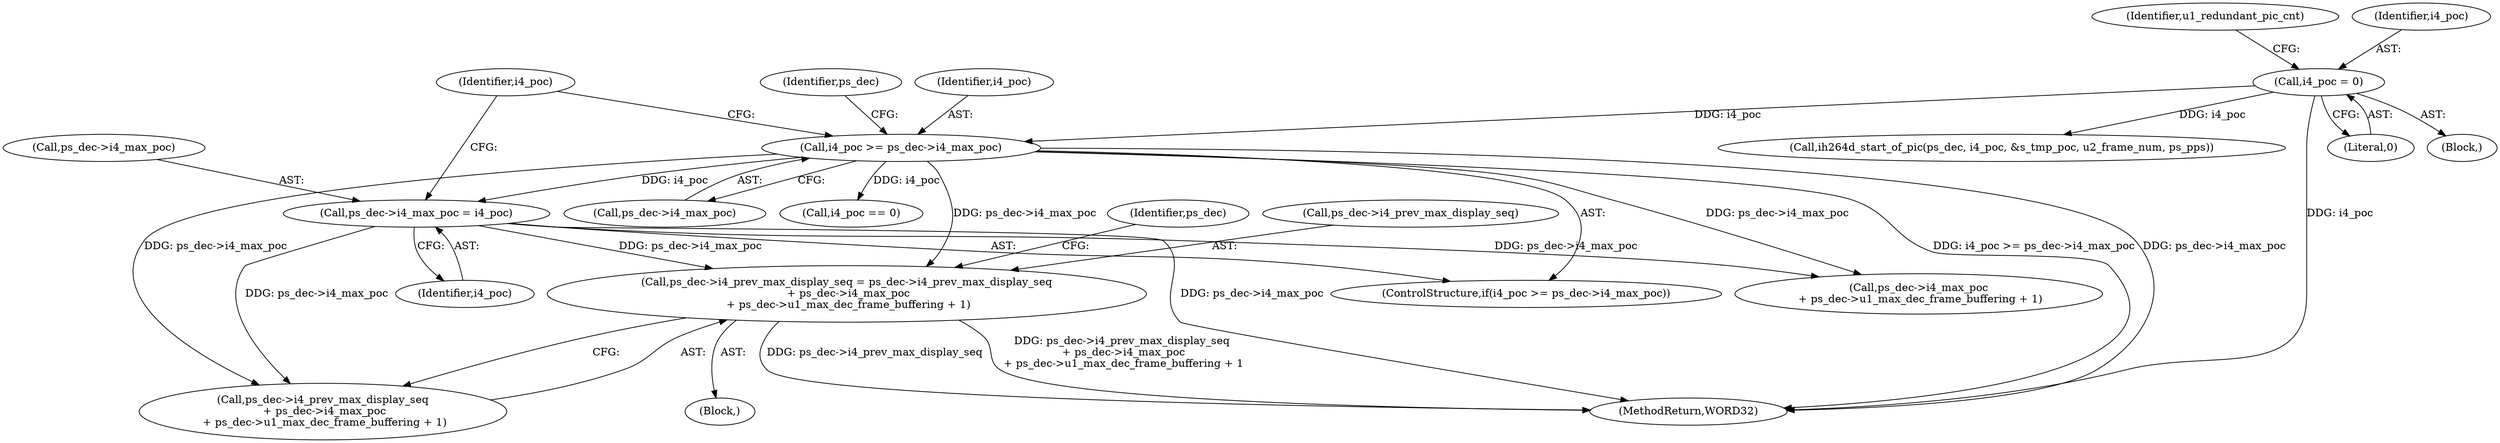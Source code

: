 digraph "0_Android_8b5fd8f24eba5dd19ab2f80ea11a9125aa882ae2@integer" {
"1001387" [label="(Call,ps_dec->i4_prev_max_display_seq = ps_dec->i4_prev_max_display_seq\n + ps_dec->i4_max_poc\n + ps_dec->u1_max_dec_frame_buffering + 1)"];
"1001372" [label="(Call,i4_poc >= ps_dec->i4_max_poc)"];
"1000182" [label="(Call,i4_poc = 0)"];
"1001377" [label="(Call,ps_dec->i4_max_poc = i4_poc)"];
"1001395" [label="(Call,ps_dec->i4_max_poc\n + ps_dec->u1_max_dec_frame_buffering + 1)"];
"1001384" [label="(Identifier,i4_poc)"];
"1001377" [label="(Call,ps_dec->i4_max_poc = i4_poc)"];
"1000184" [label="(Literal,0)"];
"1001406" [label="(Identifier,ps_dec)"];
"1000164" [label="(Block,)"];
"1001386" [label="(Block,)"];
"1001374" [label="(Call,ps_dec->i4_max_poc)"];
"1001573" [label="(Call,ih264d_start_of_pic(ps_dec, i4_poc, &s_tmp_poc, u2_frame_num, ps_pps))"];
"1000182" [label="(Call,i4_poc = 0)"];
"1002544" [label="(MethodReturn,WORD32)"];
"1000190" [label="(Identifier,u1_redundant_pic_cnt)"];
"1001381" [label="(Identifier,i4_poc)"];
"1001372" [label="(Call,i4_poc >= ps_dec->i4_max_poc)"];
"1001391" [label="(Call,ps_dec->i4_prev_max_display_seq\n + ps_dec->i4_max_poc\n + ps_dec->u1_max_dec_frame_buffering + 1)"];
"1000183" [label="(Identifier,i4_poc)"];
"1001388" [label="(Call,ps_dec->i4_prev_max_display_seq)"];
"1001387" [label="(Call,ps_dec->i4_prev_max_display_seq = ps_dec->i4_prev_max_display_seq\n + ps_dec->i4_max_poc\n + ps_dec->u1_max_dec_frame_buffering + 1)"];
"1001378" [label="(Call,ps_dec->i4_max_poc)"];
"1001379" [label="(Identifier,ps_dec)"];
"1001383" [label="(Call,i4_poc == 0)"];
"1001373" [label="(Identifier,i4_poc)"];
"1001371" [label="(ControlStructure,if(i4_poc >= ps_dec->i4_max_poc))"];
"1001387" -> "1001386"  [label="AST: "];
"1001387" -> "1001391"  [label="CFG: "];
"1001388" -> "1001387"  [label="AST: "];
"1001391" -> "1001387"  [label="AST: "];
"1001406" -> "1001387"  [label="CFG: "];
"1001387" -> "1002544"  [label="DDG: ps_dec->i4_prev_max_display_seq"];
"1001387" -> "1002544"  [label="DDG: ps_dec->i4_prev_max_display_seq\n + ps_dec->i4_max_poc\n + ps_dec->u1_max_dec_frame_buffering + 1"];
"1001372" -> "1001387"  [label="DDG: ps_dec->i4_max_poc"];
"1001377" -> "1001387"  [label="DDG: ps_dec->i4_max_poc"];
"1001372" -> "1001371"  [label="AST: "];
"1001372" -> "1001374"  [label="CFG: "];
"1001373" -> "1001372"  [label="AST: "];
"1001374" -> "1001372"  [label="AST: "];
"1001379" -> "1001372"  [label="CFG: "];
"1001384" -> "1001372"  [label="CFG: "];
"1001372" -> "1002544"  [label="DDG: i4_poc >= ps_dec->i4_max_poc"];
"1001372" -> "1002544"  [label="DDG: ps_dec->i4_max_poc"];
"1000182" -> "1001372"  [label="DDG: i4_poc"];
"1001372" -> "1001377"  [label="DDG: i4_poc"];
"1001372" -> "1001383"  [label="DDG: i4_poc"];
"1001372" -> "1001391"  [label="DDG: ps_dec->i4_max_poc"];
"1001372" -> "1001395"  [label="DDG: ps_dec->i4_max_poc"];
"1000182" -> "1000164"  [label="AST: "];
"1000182" -> "1000184"  [label="CFG: "];
"1000183" -> "1000182"  [label="AST: "];
"1000184" -> "1000182"  [label="AST: "];
"1000190" -> "1000182"  [label="CFG: "];
"1000182" -> "1002544"  [label="DDG: i4_poc"];
"1000182" -> "1001573"  [label="DDG: i4_poc"];
"1001377" -> "1001371"  [label="AST: "];
"1001377" -> "1001381"  [label="CFG: "];
"1001378" -> "1001377"  [label="AST: "];
"1001381" -> "1001377"  [label="AST: "];
"1001384" -> "1001377"  [label="CFG: "];
"1001377" -> "1002544"  [label="DDG: ps_dec->i4_max_poc"];
"1001377" -> "1001391"  [label="DDG: ps_dec->i4_max_poc"];
"1001377" -> "1001395"  [label="DDG: ps_dec->i4_max_poc"];
}
